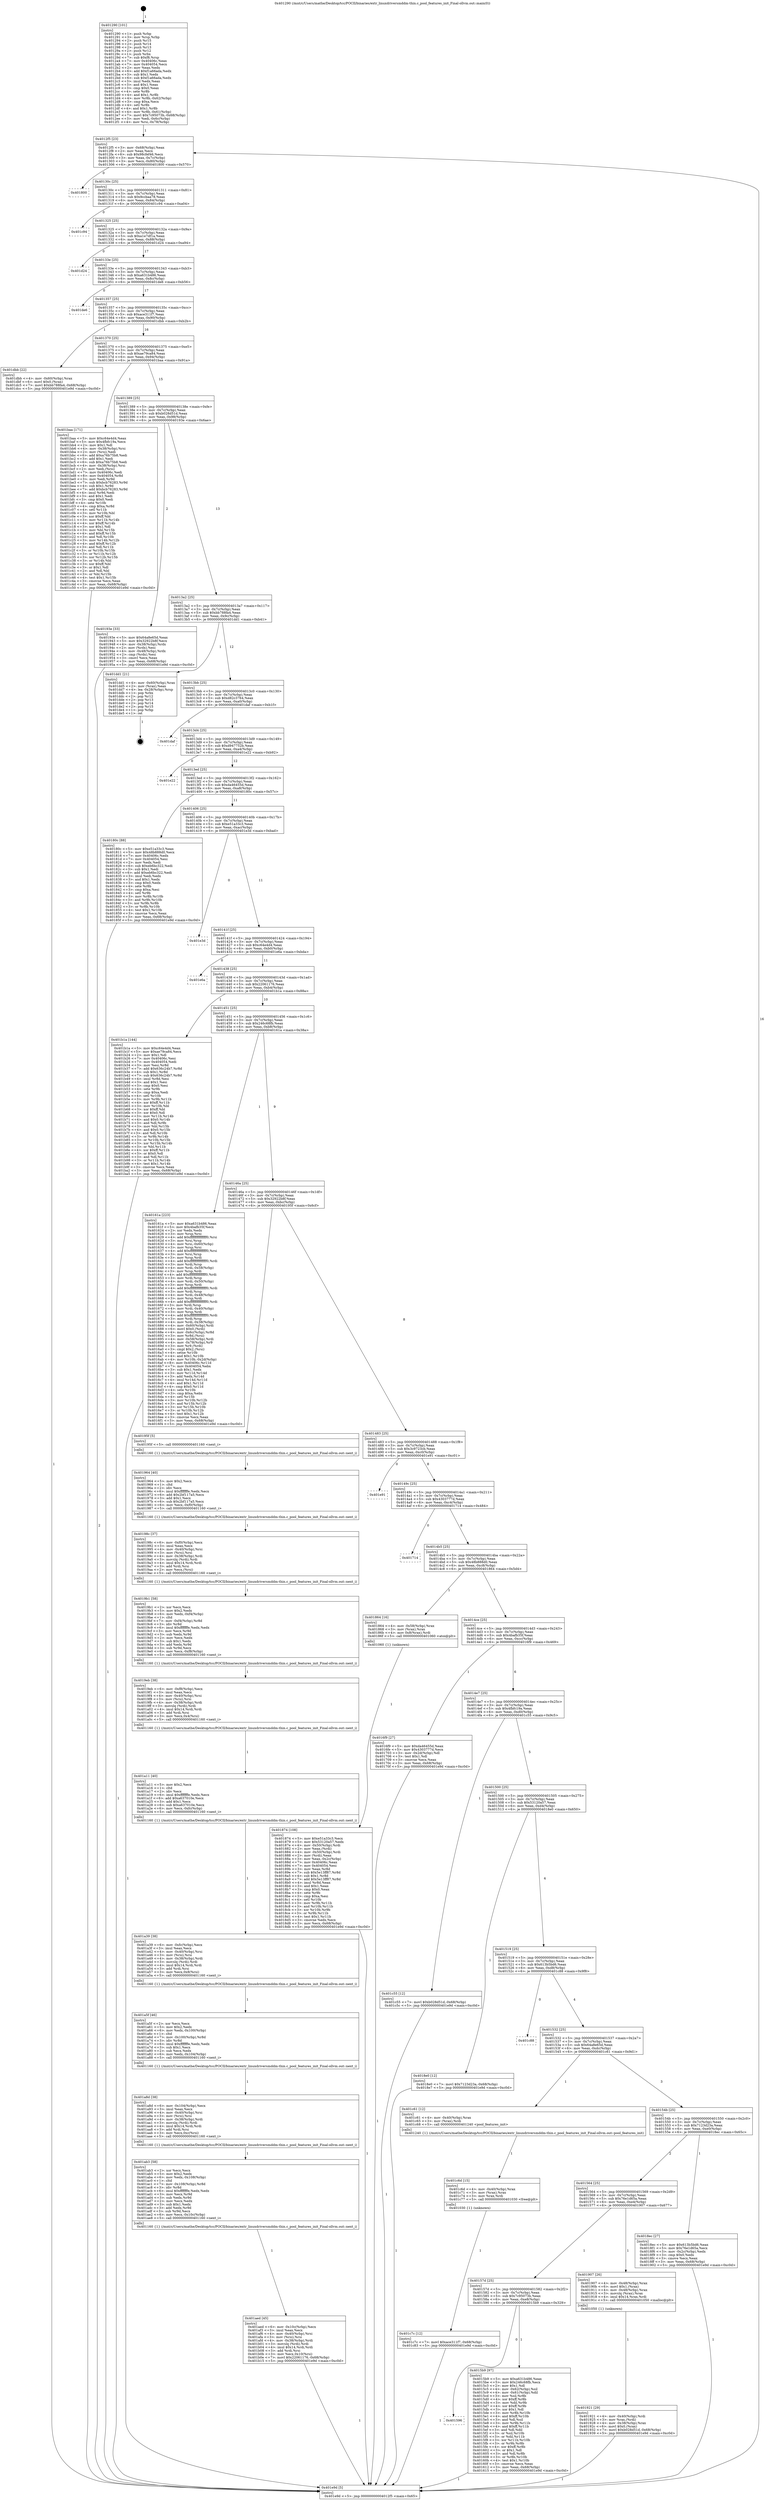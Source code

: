 digraph "0x401290" {
  label = "0x401290 (/mnt/c/Users/mathe/Desktop/tcc/POCII/binaries/extr_linuxdriversmddm-thin.c_pool_features_init_Final-ollvm.out::main(0))"
  labelloc = "t"
  node[shape=record]

  Entry [label="",width=0.3,height=0.3,shape=circle,fillcolor=black,style=filled]
  "0x4012f5" [label="{
     0x4012f5 [23]\l
     | [instrs]\l
     &nbsp;&nbsp;0x4012f5 \<+3\>: mov -0x68(%rbp),%eax\l
     &nbsp;&nbsp;0x4012f8 \<+2\>: mov %eax,%ecx\l
     &nbsp;&nbsp;0x4012fa \<+6\>: sub $0x98cfef46,%ecx\l
     &nbsp;&nbsp;0x401300 \<+3\>: mov %eax,-0x7c(%rbp)\l
     &nbsp;&nbsp;0x401303 \<+3\>: mov %ecx,-0x80(%rbp)\l
     &nbsp;&nbsp;0x401306 \<+6\>: je 0000000000401800 \<main+0x570\>\l
  }"]
  "0x401800" [label="{
     0x401800\l
  }", style=dashed]
  "0x40130c" [label="{
     0x40130c [25]\l
     | [instrs]\l
     &nbsp;&nbsp;0x40130c \<+5\>: jmp 0000000000401311 \<main+0x81\>\l
     &nbsp;&nbsp;0x401311 \<+3\>: mov -0x7c(%rbp),%eax\l
     &nbsp;&nbsp;0x401314 \<+5\>: sub $0x9ccbaa78,%eax\l
     &nbsp;&nbsp;0x401319 \<+6\>: mov %eax,-0x84(%rbp)\l
     &nbsp;&nbsp;0x40131f \<+6\>: je 0000000000401c94 \<main+0xa04\>\l
  }"]
  Exit [label="",width=0.3,height=0.3,shape=circle,fillcolor=black,style=filled,peripheries=2]
  "0x401c94" [label="{
     0x401c94\l
  }", style=dashed]
  "0x401325" [label="{
     0x401325 [25]\l
     | [instrs]\l
     &nbsp;&nbsp;0x401325 \<+5\>: jmp 000000000040132a \<main+0x9a\>\l
     &nbsp;&nbsp;0x40132a \<+3\>: mov -0x7c(%rbp),%eax\l
     &nbsp;&nbsp;0x40132d \<+5\>: sub $0xa1e7df1a,%eax\l
     &nbsp;&nbsp;0x401332 \<+6\>: mov %eax,-0x88(%rbp)\l
     &nbsp;&nbsp;0x401338 \<+6\>: je 0000000000401d24 \<main+0xa94\>\l
  }"]
  "0x401c7c" [label="{
     0x401c7c [12]\l
     | [instrs]\l
     &nbsp;&nbsp;0x401c7c \<+7\>: movl $0xace311f7,-0x68(%rbp)\l
     &nbsp;&nbsp;0x401c83 \<+5\>: jmp 0000000000401e9d \<main+0xc0d\>\l
  }"]
  "0x401d24" [label="{
     0x401d24\l
  }", style=dashed]
  "0x40133e" [label="{
     0x40133e [25]\l
     | [instrs]\l
     &nbsp;&nbsp;0x40133e \<+5\>: jmp 0000000000401343 \<main+0xb3\>\l
     &nbsp;&nbsp;0x401343 \<+3\>: mov -0x7c(%rbp),%eax\l
     &nbsp;&nbsp;0x401346 \<+5\>: sub $0xa631b486,%eax\l
     &nbsp;&nbsp;0x40134b \<+6\>: mov %eax,-0x8c(%rbp)\l
     &nbsp;&nbsp;0x401351 \<+6\>: je 0000000000401de6 \<main+0xb56\>\l
  }"]
  "0x401c6d" [label="{
     0x401c6d [15]\l
     | [instrs]\l
     &nbsp;&nbsp;0x401c6d \<+4\>: mov -0x40(%rbp),%rax\l
     &nbsp;&nbsp;0x401c71 \<+3\>: mov (%rax),%rax\l
     &nbsp;&nbsp;0x401c74 \<+3\>: mov %rax,%rdi\l
     &nbsp;&nbsp;0x401c77 \<+5\>: call 0000000000401030 \<free@plt\>\l
     | [calls]\l
     &nbsp;&nbsp;0x401030 \{1\} (unknown)\l
  }"]
  "0x401de6" [label="{
     0x401de6\l
  }", style=dashed]
  "0x401357" [label="{
     0x401357 [25]\l
     | [instrs]\l
     &nbsp;&nbsp;0x401357 \<+5\>: jmp 000000000040135c \<main+0xcc\>\l
     &nbsp;&nbsp;0x40135c \<+3\>: mov -0x7c(%rbp),%eax\l
     &nbsp;&nbsp;0x40135f \<+5\>: sub $0xace311f7,%eax\l
     &nbsp;&nbsp;0x401364 \<+6\>: mov %eax,-0x90(%rbp)\l
     &nbsp;&nbsp;0x40136a \<+6\>: je 0000000000401dbb \<main+0xb2b\>\l
  }"]
  "0x401aed" [label="{
     0x401aed [45]\l
     | [instrs]\l
     &nbsp;&nbsp;0x401aed \<+6\>: mov -0x10c(%rbp),%ecx\l
     &nbsp;&nbsp;0x401af3 \<+3\>: imul %eax,%ecx\l
     &nbsp;&nbsp;0x401af6 \<+4\>: mov -0x40(%rbp),%rsi\l
     &nbsp;&nbsp;0x401afa \<+3\>: mov (%rsi),%rsi\l
     &nbsp;&nbsp;0x401afd \<+4\>: mov -0x38(%rbp),%rdi\l
     &nbsp;&nbsp;0x401b01 \<+3\>: movslq (%rdi),%rdi\l
     &nbsp;&nbsp;0x401b04 \<+4\>: imul $0x14,%rdi,%rdi\l
     &nbsp;&nbsp;0x401b08 \<+3\>: add %rdi,%rsi\l
     &nbsp;&nbsp;0x401b0b \<+3\>: mov %ecx,0x10(%rsi)\l
     &nbsp;&nbsp;0x401b0e \<+7\>: movl $0x22061176,-0x68(%rbp)\l
     &nbsp;&nbsp;0x401b15 \<+5\>: jmp 0000000000401e9d \<main+0xc0d\>\l
  }"]
  "0x401dbb" [label="{
     0x401dbb [22]\l
     | [instrs]\l
     &nbsp;&nbsp;0x401dbb \<+4\>: mov -0x60(%rbp),%rax\l
     &nbsp;&nbsp;0x401dbf \<+6\>: movl $0x0,(%rax)\l
     &nbsp;&nbsp;0x401dc5 \<+7\>: movl $0xbb788fa4,-0x68(%rbp)\l
     &nbsp;&nbsp;0x401dcc \<+5\>: jmp 0000000000401e9d \<main+0xc0d\>\l
  }"]
  "0x401370" [label="{
     0x401370 [25]\l
     | [instrs]\l
     &nbsp;&nbsp;0x401370 \<+5\>: jmp 0000000000401375 \<main+0xe5\>\l
     &nbsp;&nbsp;0x401375 \<+3\>: mov -0x7c(%rbp),%eax\l
     &nbsp;&nbsp;0x401378 \<+5\>: sub $0xae79ca84,%eax\l
     &nbsp;&nbsp;0x40137d \<+6\>: mov %eax,-0x94(%rbp)\l
     &nbsp;&nbsp;0x401383 \<+6\>: je 0000000000401baa \<main+0x91a\>\l
  }"]
  "0x401ab3" [label="{
     0x401ab3 [58]\l
     | [instrs]\l
     &nbsp;&nbsp;0x401ab3 \<+2\>: xor %ecx,%ecx\l
     &nbsp;&nbsp;0x401ab5 \<+5\>: mov $0x2,%edx\l
     &nbsp;&nbsp;0x401aba \<+6\>: mov %edx,-0x108(%rbp)\l
     &nbsp;&nbsp;0x401ac0 \<+1\>: cltd\l
     &nbsp;&nbsp;0x401ac1 \<+7\>: mov -0x108(%rbp),%r8d\l
     &nbsp;&nbsp;0x401ac8 \<+3\>: idiv %r8d\l
     &nbsp;&nbsp;0x401acb \<+6\>: imul $0xfffffffe,%edx,%edx\l
     &nbsp;&nbsp;0x401ad1 \<+3\>: mov %ecx,%r9d\l
     &nbsp;&nbsp;0x401ad4 \<+3\>: sub %edx,%r9d\l
     &nbsp;&nbsp;0x401ad7 \<+2\>: mov %ecx,%edx\l
     &nbsp;&nbsp;0x401ad9 \<+3\>: sub $0x1,%edx\l
     &nbsp;&nbsp;0x401adc \<+3\>: add %edx,%r9d\l
     &nbsp;&nbsp;0x401adf \<+3\>: sub %r9d,%ecx\l
     &nbsp;&nbsp;0x401ae2 \<+6\>: mov %ecx,-0x10c(%rbp)\l
     &nbsp;&nbsp;0x401ae8 \<+5\>: call 0000000000401160 \<next_i\>\l
     | [calls]\l
     &nbsp;&nbsp;0x401160 \{1\} (/mnt/c/Users/mathe/Desktop/tcc/POCII/binaries/extr_linuxdriversmddm-thin.c_pool_features_init_Final-ollvm.out::next_i)\l
  }"]
  "0x401baa" [label="{
     0x401baa [171]\l
     | [instrs]\l
     &nbsp;&nbsp;0x401baa \<+5\>: mov $0xc64e4d4,%eax\l
     &nbsp;&nbsp;0x401baf \<+5\>: mov $0x4fbfc19a,%ecx\l
     &nbsp;&nbsp;0x401bb4 \<+2\>: mov $0x1,%dl\l
     &nbsp;&nbsp;0x401bb6 \<+4\>: mov -0x38(%rbp),%rsi\l
     &nbsp;&nbsp;0x401bba \<+2\>: mov (%rsi),%edi\l
     &nbsp;&nbsp;0x401bbc \<+6\>: add $0xa76b75b8,%edi\l
     &nbsp;&nbsp;0x401bc2 \<+3\>: add $0x1,%edi\l
     &nbsp;&nbsp;0x401bc5 \<+6\>: sub $0xa76b75b8,%edi\l
     &nbsp;&nbsp;0x401bcb \<+4\>: mov -0x38(%rbp),%rsi\l
     &nbsp;&nbsp;0x401bcf \<+2\>: mov %edi,(%rsi)\l
     &nbsp;&nbsp;0x401bd1 \<+7\>: mov 0x40406c,%edi\l
     &nbsp;&nbsp;0x401bd8 \<+8\>: mov 0x404054,%r8d\l
     &nbsp;&nbsp;0x401be0 \<+3\>: mov %edi,%r9d\l
     &nbsp;&nbsp;0x401be3 \<+7\>: sub $0xbcb76283,%r9d\l
     &nbsp;&nbsp;0x401bea \<+4\>: sub $0x1,%r9d\l
     &nbsp;&nbsp;0x401bee \<+7\>: add $0xbcb76283,%r9d\l
     &nbsp;&nbsp;0x401bf5 \<+4\>: imul %r9d,%edi\l
     &nbsp;&nbsp;0x401bf9 \<+3\>: and $0x1,%edi\l
     &nbsp;&nbsp;0x401bfc \<+3\>: cmp $0x0,%edi\l
     &nbsp;&nbsp;0x401bff \<+4\>: sete %r10b\l
     &nbsp;&nbsp;0x401c03 \<+4\>: cmp $0xa,%r8d\l
     &nbsp;&nbsp;0x401c07 \<+4\>: setl %r11b\l
     &nbsp;&nbsp;0x401c0b \<+3\>: mov %r10b,%bl\l
     &nbsp;&nbsp;0x401c0e \<+3\>: xor $0xff,%bl\l
     &nbsp;&nbsp;0x401c11 \<+3\>: mov %r11b,%r14b\l
     &nbsp;&nbsp;0x401c14 \<+4\>: xor $0xff,%r14b\l
     &nbsp;&nbsp;0x401c18 \<+3\>: xor $0x1,%dl\l
     &nbsp;&nbsp;0x401c1b \<+3\>: mov %bl,%r15b\l
     &nbsp;&nbsp;0x401c1e \<+4\>: and $0xff,%r15b\l
     &nbsp;&nbsp;0x401c22 \<+3\>: and %dl,%r10b\l
     &nbsp;&nbsp;0x401c25 \<+3\>: mov %r14b,%r12b\l
     &nbsp;&nbsp;0x401c28 \<+4\>: and $0xff,%r12b\l
     &nbsp;&nbsp;0x401c2c \<+3\>: and %dl,%r11b\l
     &nbsp;&nbsp;0x401c2f \<+3\>: or %r10b,%r15b\l
     &nbsp;&nbsp;0x401c32 \<+3\>: or %r11b,%r12b\l
     &nbsp;&nbsp;0x401c35 \<+3\>: xor %r12b,%r15b\l
     &nbsp;&nbsp;0x401c38 \<+3\>: or %r14b,%bl\l
     &nbsp;&nbsp;0x401c3b \<+3\>: xor $0xff,%bl\l
     &nbsp;&nbsp;0x401c3e \<+3\>: or $0x1,%dl\l
     &nbsp;&nbsp;0x401c41 \<+2\>: and %dl,%bl\l
     &nbsp;&nbsp;0x401c43 \<+3\>: or %bl,%r15b\l
     &nbsp;&nbsp;0x401c46 \<+4\>: test $0x1,%r15b\l
     &nbsp;&nbsp;0x401c4a \<+3\>: cmovne %ecx,%eax\l
     &nbsp;&nbsp;0x401c4d \<+3\>: mov %eax,-0x68(%rbp)\l
     &nbsp;&nbsp;0x401c50 \<+5\>: jmp 0000000000401e9d \<main+0xc0d\>\l
  }"]
  "0x401389" [label="{
     0x401389 [25]\l
     | [instrs]\l
     &nbsp;&nbsp;0x401389 \<+5\>: jmp 000000000040138e \<main+0xfe\>\l
     &nbsp;&nbsp;0x40138e \<+3\>: mov -0x7c(%rbp),%eax\l
     &nbsp;&nbsp;0x401391 \<+5\>: sub $0xb028d51d,%eax\l
     &nbsp;&nbsp;0x401396 \<+6\>: mov %eax,-0x98(%rbp)\l
     &nbsp;&nbsp;0x40139c \<+6\>: je 000000000040193e \<main+0x6ae\>\l
  }"]
  "0x401a8d" [label="{
     0x401a8d [38]\l
     | [instrs]\l
     &nbsp;&nbsp;0x401a8d \<+6\>: mov -0x104(%rbp),%ecx\l
     &nbsp;&nbsp;0x401a93 \<+3\>: imul %eax,%ecx\l
     &nbsp;&nbsp;0x401a96 \<+4\>: mov -0x40(%rbp),%rsi\l
     &nbsp;&nbsp;0x401a9a \<+3\>: mov (%rsi),%rsi\l
     &nbsp;&nbsp;0x401a9d \<+4\>: mov -0x38(%rbp),%rdi\l
     &nbsp;&nbsp;0x401aa1 \<+3\>: movslq (%rdi),%rdi\l
     &nbsp;&nbsp;0x401aa4 \<+4\>: imul $0x14,%rdi,%rdi\l
     &nbsp;&nbsp;0x401aa8 \<+3\>: add %rdi,%rsi\l
     &nbsp;&nbsp;0x401aab \<+3\>: mov %ecx,0xc(%rsi)\l
     &nbsp;&nbsp;0x401aae \<+5\>: call 0000000000401160 \<next_i\>\l
     | [calls]\l
     &nbsp;&nbsp;0x401160 \{1\} (/mnt/c/Users/mathe/Desktop/tcc/POCII/binaries/extr_linuxdriversmddm-thin.c_pool_features_init_Final-ollvm.out::next_i)\l
  }"]
  "0x40193e" [label="{
     0x40193e [33]\l
     | [instrs]\l
     &nbsp;&nbsp;0x40193e \<+5\>: mov $0x64a8e65d,%eax\l
     &nbsp;&nbsp;0x401943 \<+5\>: mov $0x32922b8f,%ecx\l
     &nbsp;&nbsp;0x401948 \<+4\>: mov -0x38(%rbp),%rdx\l
     &nbsp;&nbsp;0x40194c \<+2\>: mov (%rdx),%esi\l
     &nbsp;&nbsp;0x40194e \<+4\>: mov -0x48(%rbp),%rdx\l
     &nbsp;&nbsp;0x401952 \<+2\>: cmp (%rdx),%esi\l
     &nbsp;&nbsp;0x401954 \<+3\>: cmovl %ecx,%eax\l
     &nbsp;&nbsp;0x401957 \<+3\>: mov %eax,-0x68(%rbp)\l
     &nbsp;&nbsp;0x40195a \<+5\>: jmp 0000000000401e9d \<main+0xc0d\>\l
  }"]
  "0x4013a2" [label="{
     0x4013a2 [25]\l
     | [instrs]\l
     &nbsp;&nbsp;0x4013a2 \<+5\>: jmp 00000000004013a7 \<main+0x117\>\l
     &nbsp;&nbsp;0x4013a7 \<+3\>: mov -0x7c(%rbp),%eax\l
     &nbsp;&nbsp;0x4013aa \<+5\>: sub $0xbb788fa4,%eax\l
     &nbsp;&nbsp;0x4013af \<+6\>: mov %eax,-0x9c(%rbp)\l
     &nbsp;&nbsp;0x4013b5 \<+6\>: je 0000000000401dd1 \<main+0xb41\>\l
  }"]
  "0x401a5f" [label="{
     0x401a5f [46]\l
     | [instrs]\l
     &nbsp;&nbsp;0x401a5f \<+2\>: xor %ecx,%ecx\l
     &nbsp;&nbsp;0x401a61 \<+5\>: mov $0x2,%edx\l
     &nbsp;&nbsp;0x401a66 \<+6\>: mov %edx,-0x100(%rbp)\l
     &nbsp;&nbsp;0x401a6c \<+1\>: cltd\l
     &nbsp;&nbsp;0x401a6d \<+7\>: mov -0x100(%rbp),%r8d\l
     &nbsp;&nbsp;0x401a74 \<+3\>: idiv %r8d\l
     &nbsp;&nbsp;0x401a77 \<+6\>: imul $0xfffffffe,%edx,%edx\l
     &nbsp;&nbsp;0x401a7d \<+3\>: sub $0x1,%ecx\l
     &nbsp;&nbsp;0x401a80 \<+2\>: sub %ecx,%edx\l
     &nbsp;&nbsp;0x401a82 \<+6\>: mov %edx,-0x104(%rbp)\l
     &nbsp;&nbsp;0x401a88 \<+5\>: call 0000000000401160 \<next_i\>\l
     | [calls]\l
     &nbsp;&nbsp;0x401160 \{1\} (/mnt/c/Users/mathe/Desktop/tcc/POCII/binaries/extr_linuxdriversmddm-thin.c_pool_features_init_Final-ollvm.out::next_i)\l
  }"]
  "0x401dd1" [label="{
     0x401dd1 [21]\l
     | [instrs]\l
     &nbsp;&nbsp;0x401dd1 \<+4\>: mov -0x60(%rbp),%rax\l
     &nbsp;&nbsp;0x401dd5 \<+2\>: mov (%rax),%eax\l
     &nbsp;&nbsp;0x401dd7 \<+4\>: lea -0x28(%rbp),%rsp\l
     &nbsp;&nbsp;0x401ddb \<+1\>: pop %rbx\l
     &nbsp;&nbsp;0x401ddc \<+2\>: pop %r12\l
     &nbsp;&nbsp;0x401dde \<+2\>: pop %r13\l
     &nbsp;&nbsp;0x401de0 \<+2\>: pop %r14\l
     &nbsp;&nbsp;0x401de2 \<+2\>: pop %r15\l
     &nbsp;&nbsp;0x401de4 \<+1\>: pop %rbp\l
     &nbsp;&nbsp;0x401de5 \<+1\>: ret\l
  }"]
  "0x4013bb" [label="{
     0x4013bb [25]\l
     | [instrs]\l
     &nbsp;&nbsp;0x4013bb \<+5\>: jmp 00000000004013c0 \<main+0x130\>\l
     &nbsp;&nbsp;0x4013c0 \<+3\>: mov -0x7c(%rbp),%eax\l
     &nbsp;&nbsp;0x4013c3 \<+5\>: sub $0xd82c3764,%eax\l
     &nbsp;&nbsp;0x4013c8 \<+6\>: mov %eax,-0xa0(%rbp)\l
     &nbsp;&nbsp;0x4013ce \<+6\>: je 0000000000401daf \<main+0xb1f\>\l
  }"]
  "0x401a39" [label="{
     0x401a39 [38]\l
     | [instrs]\l
     &nbsp;&nbsp;0x401a39 \<+6\>: mov -0xfc(%rbp),%ecx\l
     &nbsp;&nbsp;0x401a3f \<+3\>: imul %eax,%ecx\l
     &nbsp;&nbsp;0x401a42 \<+4\>: mov -0x40(%rbp),%rsi\l
     &nbsp;&nbsp;0x401a46 \<+3\>: mov (%rsi),%rsi\l
     &nbsp;&nbsp;0x401a49 \<+4\>: mov -0x38(%rbp),%rdi\l
     &nbsp;&nbsp;0x401a4d \<+3\>: movslq (%rdi),%rdi\l
     &nbsp;&nbsp;0x401a50 \<+4\>: imul $0x14,%rdi,%rdi\l
     &nbsp;&nbsp;0x401a54 \<+3\>: add %rdi,%rsi\l
     &nbsp;&nbsp;0x401a57 \<+3\>: mov %ecx,0x8(%rsi)\l
     &nbsp;&nbsp;0x401a5a \<+5\>: call 0000000000401160 \<next_i\>\l
     | [calls]\l
     &nbsp;&nbsp;0x401160 \{1\} (/mnt/c/Users/mathe/Desktop/tcc/POCII/binaries/extr_linuxdriversmddm-thin.c_pool_features_init_Final-ollvm.out::next_i)\l
  }"]
  "0x401daf" [label="{
     0x401daf\l
  }", style=dashed]
  "0x4013d4" [label="{
     0x4013d4 [25]\l
     | [instrs]\l
     &nbsp;&nbsp;0x4013d4 \<+5\>: jmp 00000000004013d9 \<main+0x149\>\l
     &nbsp;&nbsp;0x4013d9 \<+3\>: mov -0x7c(%rbp),%eax\l
     &nbsp;&nbsp;0x4013dc \<+5\>: sub $0xd947752b,%eax\l
     &nbsp;&nbsp;0x4013e1 \<+6\>: mov %eax,-0xa4(%rbp)\l
     &nbsp;&nbsp;0x4013e7 \<+6\>: je 0000000000401e22 \<main+0xb92\>\l
  }"]
  "0x401a11" [label="{
     0x401a11 [40]\l
     | [instrs]\l
     &nbsp;&nbsp;0x401a11 \<+5\>: mov $0x2,%ecx\l
     &nbsp;&nbsp;0x401a16 \<+1\>: cltd\l
     &nbsp;&nbsp;0x401a17 \<+2\>: idiv %ecx\l
     &nbsp;&nbsp;0x401a19 \<+6\>: imul $0xfffffffe,%edx,%ecx\l
     &nbsp;&nbsp;0x401a1f \<+6\>: add $0xa637010e,%ecx\l
     &nbsp;&nbsp;0x401a25 \<+3\>: add $0x1,%ecx\l
     &nbsp;&nbsp;0x401a28 \<+6\>: sub $0xa637010e,%ecx\l
     &nbsp;&nbsp;0x401a2e \<+6\>: mov %ecx,-0xfc(%rbp)\l
     &nbsp;&nbsp;0x401a34 \<+5\>: call 0000000000401160 \<next_i\>\l
     | [calls]\l
     &nbsp;&nbsp;0x401160 \{1\} (/mnt/c/Users/mathe/Desktop/tcc/POCII/binaries/extr_linuxdriversmddm-thin.c_pool_features_init_Final-ollvm.out::next_i)\l
  }"]
  "0x401e22" [label="{
     0x401e22\l
  }", style=dashed]
  "0x4013ed" [label="{
     0x4013ed [25]\l
     | [instrs]\l
     &nbsp;&nbsp;0x4013ed \<+5\>: jmp 00000000004013f2 \<main+0x162\>\l
     &nbsp;&nbsp;0x4013f2 \<+3\>: mov -0x7c(%rbp),%eax\l
     &nbsp;&nbsp;0x4013f5 \<+5\>: sub $0xda46455d,%eax\l
     &nbsp;&nbsp;0x4013fa \<+6\>: mov %eax,-0xa8(%rbp)\l
     &nbsp;&nbsp;0x401400 \<+6\>: je 000000000040180c \<main+0x57c\>\l
  }"]
  "0x4019eb" [label="{
     0x4019eb [38]\l
     | [instrs]\l
     &nbsp;&nbsp;0x4019eb \<+6\>: mov -0xf8(%rbp),%ecx\l
     &nbsp;&nbsp;0x4019f1 \<+3\>: imul %eax,%ecx\l
     &nbsp;&nbsp;0x4019f4 \<+4\>: mov -0x40(%rbp),%rsi\l
     &nbsp;&nbsp;0x4019f8 \<+3\>: mov (%rsi),%rsi\l
     &nbsp;&nbsp;0x4019fb \<+4\>: mov -0x38(%rbp),%rdi\l
     &nbsp;&nbsp;0x4019ff \<+3\>: movslq (%rdi),%rdi\l
     &nbsp;&nbsp;0x401a02 \<+4\>: imul $0x14,%rdi,%rdi\l
     &nbsp;&nbsp;0x401a06 \<+3\>: add %rdi,%rsi\l
     &nbsp;&nbsp;0x401a09 \<+3\>: mov %ecx,0x4(%rsi)\l
     &nbsp;&nbsp;0x401a0c \<+5\>: call 0000000000401160 \<next_i\>\l
     | [calls]\l
     &nbsp;&nbsp;0x401160 \{1\} (/mnt/c/Users/mathe/Desktop/tcc/POCII/binaries/extr_linuxdriversmddm-thin.c_pool_features_init_Final-ollvm.out::next_i)\l
  }"]
  "0x40180c" [label="{
     0x40180c [88]\l
     | [instrs]\l
     &nbsp;&nbsp;0x40180c \<+5\>: mov $0xe51a33c3,%eax\l
     &nbsp;&nbsp;0x401811 \<+5\>: mov $0x48b888d0,%ecx\l
     &nbsp;&nbsp;0x401816 \<+7\>: mov 0x40406c,%edx\l
     &nbsp;&nbsp;0x40181d \<+7\>: mov 0x404054,%esi\l
     &nbsp;&nbsp;0x401824 \<+2\>: mov %edx,%edi\l
     &nbsp;&nbsp;0x401826 \<+6\>: sub $0xeb6bc322,%edi\l
     &nbsp;&nbsp;0x40182c \<+3\>: sub $0x1,%edi\l
     &nbsp;&nbsp;0x40182f \<+6\>: add $0xeb6bc322,%edi\l
     &nbsp;&nbsp;0x401835 \<+3\>: imul %edi,%edx\l
     &nbsp;&nbsp;0x401838 \<+3\>: and $0x1,%edx\l
     &nbsp;&nbsp;0x40183b \<+3\>: cmp $0x0,%edx\l
     &nbsp;&nbsp;0x40183e \<+4\>: sete %r8b\l
     &nbsp;&nbsp;0x401842 \<+3\>: cmp $0xa,%esi\l
     &nbsp;&nbsp;0x401845 \<+4\>: setl %r9b\l
     &nbsp;&nbsp;0x401849 \<+3\>: mov %r8b,%r10b\l
     &nbsp;&nbsp;0x40184c \<+3\>: and %r9b,%r10b\l
     &nbsp;&nbsp;0x40184f \<+3\>: xor %r9b,%r8b\l
     &nbsp;&nbsp;0x401852 \<+3\>: or %r8b,%r10b\l
     &nbsp;&nbsp;0x401855 \<+4\>: test $0x1,%r10b\l
     &nbsp;&nbsp;0x401859 \<+3\>: cmovne %ecx,%eax\l
     &nbsp;&nbsp;0x40185c \<+3\>: mov %eax,-0x68(%rbp)\l
     &nbsp;&nbsp;0x40185f \<+5\>: jmp 0000000000401e9d \<main+0xc0d\>\l
  }"]
  "0x401406" [label="{
     0x401406 [25]\l
     | [instrs]\l
     &nbsp;&nbsp;0x401406 \<+5\>: jmp 000000000040140b \<main+0x17b\>\l
     &nbsp;&nbsp;0x40140b \<+3\>: mov -0x7c(%rbp),%eax\l
     &nbsp;&nbsp;0x40140e \<+5\>: sub $0xe51a33c3,%eax\l
     &nbsp;&nbsp;0x401413 \<+6\>: mov %eax,-0xac(%rbp)\l
     &nbsp;&nbsp;0x401419 \<+6\>: je 0000000000401e3d \<main+0xbad\>\l
  }"]
  "0x4019b1" [label="{
     0x4019b1 [58]\l
     | [instrs]\l
     &nbsp;&nbsp;0x4019b1 \<+2\>: xor %ecx,%ecx\l
     &nbsp;&nbsp;0x4019b3 \<+5\>: mov $0x2,%edx\l
     &nbsp;&nbsp;0x4019b8 \<+6\>: mov %edx,-0xf4(%rbp)\l
     &nbsp;&nbsp;0x4019be \<+1\>: cltd\l
     &nbsp;&nbsp;0x4019bf \<+7\>: mov -0xf4(%rbp),%r8d\l
     &nbsp;&nbsp;0x4019c6 \<+3\>: idiv %r8d\l
     &nbsp;&nbsp;0x4019c9 \<+6\>: imul $0xfffffffe,%edx,%edx\l
     &nbsp;&nbsp;0x4019cf \<+3\>: mov %ecx,%r9d\l
     &nbsp;&nbsp;0x4019d2 \<+3\>: sub %edx,%r9d\l
     &nbsp;&nbsp;0x4019d5 \<+2\>: mov %ecx,%edx\l
     &nbsp;&nbsp;0x4019d7 \<+3\>: sub $0x1,%edx\l
     &nbsp;&nbsp;0x4019da \<+3\>: add %edx,%r9d\l
     &nbsp;&nbsp;0x4019dd \<+3\>: sub %r9d,%ecx\l
     &nbsp;&nbsp;0x4019e0 \<+6\>: mov %ecx,-0xf8(%rbp)\l
     &nbsp;&nbsp;0x4019e6 \<+5\>: call 0000000000401160 \<next_i\>\l
     | [calls]\l
     &nbsp;&nbsp;0x401160 \{1\} (/mnt/c/Users/mathe/Desktop/tcc/POCII/binaries/extr_linuxdriversmddm-thin.c_pool_features_init_Final-ollvm.out::next_i)\l
  }"]
  "0x401e3d" [label="{
     0x401e3d\l
  }", style=dashed]
  "0x40141f" [label="{
     0x40141f [25]\l
     | [instrs]\l
     &nbsp;&nbsp;0x40141f \<+5\>: jmp 0000000000401424 \<main+0x194\>\l
     &nbsp;&nbsp;0x401424 \<+3\>: mov -0x7c(%rbp),%eax\l
     &nbsp;&nbsp;0x401427 \<+5\>: sub $0xc64e4d4,%eax\l
     &nbsp;&nbsp;0x40142c \<+6\>: mov %eax,-0xb0(%rbp)\l
     &nbsp;&nbsp;0x401432 \<+6\>: je 0000000000401e6a \<main+0xbda\>\l
  }"]
  "0x40198c" [label="{
     0x40198c [37]\l
     | [instrs]\l
     &nbsp;&nbsp;0x40198c \<+6\>: mov -0xf0(%rbp),%ecx\l
     &nbsp;&nbsp;0x401992 \<+3\>: imul %eax,%ecx\l
     &nbsp;&nbsp;0x401995 \<+4\>: mov -0x40(%rbp),%rsi\l
     &nbsp;&nbsp;0x401999 \<+3\>: mov (%rsi),%rsi\l
     &nbsp;&nbsp;0x40199c \<+4\>: mov -0x38(%rbp),%rdi\l
     &nbsp;&nbsp;0x4019a0 \<+3\>: movslq (%rdi),%rdi\l
     &nbsp;&nbsp;0x4019a3 \<+4\>: imul $0x14,%rdi,%rdi\l
     &nbsp;&nbsp;0x4019a7 \<+3\>: add %rdi,%rsi\l
     &nbsp;&nbsp;0x4019aa \<+2\>: mov %ecx,(%rsi)\l
     &nbsp;&nbsp;0x4019ac \<+5\>: call 0000000000401160 \<next_i\>\l
     | [calls]\l
     &nbsp;&nbsp;0x401160 \{1\} (/mnt/c/Users/mathe/Desktop/tcc/POCII/binaries/extr_linuxdriversmddm-thin.c_pool_features_init_Final-ollvm.out::next_i)\l
  }"]
  "0x401e6a" [label="{
     0x401e6a\l
  }", style=dashed]
  "0x401438" [label="{
     0x401438 [25]\l
     | [instrs]\l
     &nbsp;&nbsp;0x401438 \<+5\>: jmp 000000000040143d \<main+0x1ad\>\l
     &nbsp;&nbsp;0x40143d \<+3\>: mov -0x7c(%rbp),%eax\l
     &nbsp;&nbsp;0x401440 \<+5\>: sub $0x22061176,%eax\l
     &nbsp;&nbsp;0x401445 \<+6\>: mov %eax,-0xb4(%rbp)\l
     &nbsp;&nbsp;0x40144b \<+6\>: je 0000000000401b1a \<main+0x88a\>\l
  }"]
  "0x401964" [label="{
     0x401964 [40]\l
     | [instrs]\l
     &nbsp;&nbsp;0x401964 \<+5\>: mov $0x2,%ecx\l
     &nbsp;&nbsp;0x401969 \<+1\>: cltd\l
     &nbsp;&nbsp;0x40196a \<+2\>: idiv %ecx\l
     &nbsp;&nbsp;0x40196c \<+6\>: imul $0xfffffffe,%edx,%ecx\l
     &nbsp;&nbsp;0x401972 \<+6\>: add $0x2bf117a5,%ecx\l
     &nbsp;&nbsp;0x401978 \<+3\>: add $0x1,%ecx\l
     &nbsp;&nbsp;0x40197b \<+6\>: sub $0x2bf117a5,%ecx\l
     &nbsp;&nbsp;0x401981 \<+6\>: mov %ecx,-0xf0(%rbp)\l
     &nbsp;&nbsp;0x401987 \<+5\>: call 0000000000401160 \<next_i\>\l
     | [calls]\l
     &nbsp;&nbsp;0x401160 \{1\} (/mnt/c/Users/mathe/Desktop/tcc/POCII/binaries/extr_linuxdriversmddm-thin.c_pool_features_init_Final-ollvm.out::next_i)\l
  }"]
  "0x401b1a" [label="{
     0x401b1a [144]\l
     | [instrs]\l
     &nbsp;&nbsp;0x401b1a \<+5\>: mov $0xc64e4d4,%eax\l
     &nbsp;&nbsp;0x401b1f \<+5\>: mov $0xae79ca84,%ecx\l
     &nbsp;&nbsp;0x401b24 \<+2\>: mov $0x1,%dl\l
     &nbsp;&nbsp;0x401b26 \<+7\>: mov 0x40406c,%esi\l
     &nbsp;&nbsp;0x401b2d \<+7\>: mov 0x404054,%edi\l
     &nbsp;&nbsp;0x401b34 \<+3\>: mov %esi,%r8d\l
     &nbsp;&nbsp;0x401b37 \<+7\>: add $0x636c24b7,%r8d\l
     &nbsp;&nbsp;0x401b3e \<+4\>: sub $0x1,%r8d\l
     &nbsp;&nbsp;0x401b42 \<+7\>: sub $0x636c24b7,%r8d\l
     &nbsp;&nbsp;0x401b49 \<+4\>: imul %r8d,%esi\l
     &nbsp;&nbsp;0x401b4d \<+3\>: and $0x1,%esi\l
     &nbsp;&nbsp;0x401b50 \<+3\>: cmp $0x0,%esi\l
     &nbsp;&nbsp;0x401b53 \<+4\>: sete %r9b\l
     &nbsp;&nbsp;0x401b57 \<+3\>: cmp $0xa,%edi\l
     &nbsp;&nbsp;0x401b5a \<+4\>: setl %r10b\l
     &nbsp;&nbsp;0x401b5e \<+3\>: mov %r9b,%r11b\l
     &nbsp;&nbsp;0x401b61 \<+4\>: xor $0xff,%r11b\l
     &nbsp;&nbsp;0x401b65 \<+3\>: mov %r10b,%bl\l
     &nbsp;&nbsp;0x401b68 \<+3\>: xor $0xff,%bl\l
     &nbsp;&nbsp;0x401b6b \<+3\>: xor $0x0,%dl\l
     &nbsp;&nbsp;0x401b6e \<+3\>: mov %r11b,%r14b\l
     &nbsp;&nbsp;0x401b71 \<+4\>: and $0x0,%r14b\l
     &nbsp;&nbsp;0x401b75 \<+3\>: and %dl,%r9b\l
     &nbsp;&nbsp;0x401b78 \<+3\>: mov %bl,%r15b\l
     &nbsp;&nbsp;0x401b7b \<+4\>: and $0x0,%r15b\l
     &nbsp;&nbsp;0x401b7f \<+3\>: and %dl,%r10b\l
     &nbsp;&nbsp;0x401b82 \<+3\>: or %r9b,%r14b\l
     &nbsp;&nbsp;0x401b85 \<+3\>: or %r10b,%r15b\l
     &nbsp;&nbsp;0x401b88 \<+3\>: xor %r15b,%r14b\l
     &nbsp;&nbsp;0x401b8b \<+3\>: or %bl,%r11b\l
     &nbsp;&nbsp;0x401b8e \<+4\>: xor $0xff,%r11b\l
     &nbsp;&nbsp;0x401b92 \<+3\>: or $0x0,%dl\l
     &nbsp;&nbsp;0x401b95 \<+3\>: and %dl,%r11b\l
     &nbsp;&nbsp;0x401b98 \<+3\>: or %r11b,%r14b\l
     &nbsp;&nbsp;0x401b9b \<+4\>: test $0x1,%r14b\l
     &nbsp;&nbsp;0x401b9f \<+3\>: cmovne %ecx,%eax\l
     &nbsp;&nbsp;0x401ba2 \<+3\>: mov %eax,-0x68(%rbp)\l
     &nbsp;&nbsp;0x401ba5 \<+5\>: jmp 0000000000401e9d \<main+0xc0d\>\l
  }"]
  "0x401451" [label="{
     0x401451 [25]\l
     | [instrs]\l
     &nbsp;&nbsp;0x401451 \<+5\>: jmp 0000000000401456 \<main+0x1c6\>\l
     &nbsp;&nbsp;0x401456 \<+3\>: mov -0x7c(%rbp),%eax\l
     &nbsp;&nbsp;0x401459 \<+5\>: sub $0x246c68fb,%eax\l
     &nbsp;&nbsp;0x40145e \<+6\>: mov %eax,-0xb8(%rbp)\l
     &nbsp;&nbsp;0x401464 \<+6\>: je 000000000040161a \<main+0x38a\>\l
  }"]
  "0x401921" [label="{
     0x401921 [29]\l
     | [instrs]\l
     &nbsp;&nbsp;0x401921 \<+4\>: mov -0x40(%rbp),%rdi\l
     &nbsp;&nbsp;0x401925 \<+3\>: mov %rax,(%rdi)\l
     &nbsp;&nbsp;0x401928 \<+4\>: mov -0x38(%rbp),%rax\l
     &nbsp;&nbsp;0x40192c \<+6\>: movl $0x0,(%rax)\l
     &nbsp;&nbsp;0x401932 \<+7\>: movl $0xb028d51d,-0x68(%rbp)\l
     &nbsp;&nbsp;0x401939 \<+5\>: jmp 0000000000401e9d \<main+0xc0d\>\l
  }"]
  "0x40161a" [label="{
     0x40161a [223]\l
     | [instrs]\l
     &nbsp;&nbsp;0x40161a \<+5\>: mov $0xa631b486,%eax\l
     &nbsp;&nbsp;0x40161f \<+5\>: mov $0x4bafb35f,%ecx\l
     &nbsp;&nbsp;0x401624 \<+2\>: xor %edx,%edx\l
     &nbsp;&nbsp;0x401626 \<+3\>: mov %rsp,%rsi\l
     &nbsp;&nbsp;0x401629 \<+4\>: add $0xfffffffffffffff0,%rsi\l
     &nbsp;&nbsp;0x40162d \<+3\>: mov %rsi,%rsp\l
     &nbsp;&nbsp;0x401630 \<+4\>: mov %rsi,-0x60(%rbp)\l
     &nbsp;&nbsp;0x401634 \<+3\>: mov %rsp,%rsi\l
     &nbsp;&nbsp;0x401637 \<+4\>: add $0xfffffffffffffff0,%rsi\l
     &nbsp;&nbsp;0x40163b \<+3\>: mov %rsi,%rsp\l
     &nbsp;&nbsp;0x40163e \<+3\>: mov %rsp,%rdi\l
     &nbsp;&nbsp;0x401641 \<+4\>: add $0xfffffffffffffff0,%rdi\l
     &nbsp;&nbsp;0x401645 \<+3\>: mov %rdi,%rsp\l
     &nbsp;&nbsp;0x401648 \<+4\>: mov %rdi,-0x58(%rbp)\l
     &nbsp;&nbsp;0x40164c \<+3\>: mov %rsp,%rdi\l
     &nbsp;&nbsp;0x40164f \<+4\>: add $0xfffffffffffffff0,%rdi\l
     &nbsp;&nbsp;0x401653 \<+3\>: mov %rdi,%rsp\l
     &nbsp;&nbsp;0x401656 \<+4\>: mov %rdi,-0x50(%rbp)\l
     &nbsp;&nbsp;0x40165a \<+3\>: mov %rsp,%rdi\l
     &nbsp;&nbsp;0x40165d \<+4\>: add $0xfffffffffffffff0,%rdi\l
     &nbsp;&nbsp;0x401661 \<+3\>: mov %rdi,%rsp\l
     &nbsp;&nbsp;0x401664 \<+4\>: mov %rdi,-0x48(%rbp)\l
     &nbsp;&nbsp;0x401668 \<+3\>: mov %rsp,%rdi\l
     &nbsp;&nbsp;0x40166b \<+4\>: add $0xfffffffffffffff0,%rdi\l
     &nbsp;&nbsp;0x40166f \<+3\>: mov %rdi,%rsp\l
     &nbsp;&nbsp;0x401672 \<+4\>: mov %rdi,-0x40(%rbp)\l
     &nbsp;&nbsp;0x401676 \<+3\>: mov %rsp,%rdi\l
     &nbsp;&nbsp;0x401679 \<+4\>: add $0xfffffffffffffff0,%rdi\l
     &nbsp;&nbsp;0x40167d \<+3\>: mov %rdi,%rsp\l
     &nbsp;&nbsp;0x401680 \<+4\>: mov %rdi,-0x38(%rbp)\l
     &nbsp;&nbsp;0x401684 \<+4\>: mov -0x60(%rbp),%rdi\l
     &nbsp;&nbsp;0x401688 \<+6\>: movl $0x0,(%rdi)\l
     &nbsp;&nbsp;0x40168e \<+4\>: mov -0x6c(%rbp),%r8d\l
     &nbsp;&nbsp;0x401692 \<+3\>: mov %r8d,(%rsi)\l
     &nbsp;&nbsp;0x401695 \<+4\>: mov -0x58(%rbp),%rdi\l
     &nbsp;&nbsp;0x401699 \<+4\>: mov -0x78(%rbp),%r9\l
     &nbsp;&nbsp;0x40169d \<+3\>: mov %r9,(%rdi)\l
     &nbsp;&nbsp;0x4016a0 \<+3\>: cmpl $0x2,(%rsi)\l
     &nbsp;&nbsp;0x4016a3 \<+4\>: setne %r10b\l
     &nbsp;&nbsp;0x4016a7 \<+4\>: and $0x1,%r10b\l
     &nbsp;&nbsp;0x4016ab \<+4\>: mov %r10b,-0x2d(%rbp)\l
     &nbsp;&nbsp;0x4016af \<+8\>: mov 0x40406c,%r11d\l
     &nbsp;&nbsp;0x4016b7 \<+7\>: mov 0x404054,%ebx\l
     &nbsp;&nbsp;0x4016be \<+3\>: sub $0x1,%edx\l
     &nbsp;&nbsp;0x4016c1 \<+3\>: mov %r11d,%r14d\l
     &nbsp;&nbsp;0x4016c4 \<+3\>: add %edx,%r14d\l
     &nbsp;&nbsp;0x4016c7 \<+4\>: imul %r14d,%r11d\l
     &nbsp;&nbsp;0x4016cb \<+4\>: and $0x1,%r11d\l
     &nbsp;&nbsp;0x4016cf \<+4\>: cmp $0x0,%r11d\l
     &nbsp;&nbsp;0x4016d3 \<+4\>: sete %r10b\l
     &nbsp;&nbsp;0x4016d7 \<+3\>: cmp $0xa,%ebx\l
     &nbsp;&nbsp;0x4016da \<+4\>: setl %r15b\l
     &nbsp;&nbsp;0x4016de \<+3\>: mov %r10b,%r12b\l
     &nbsp;&nbsp;0x4016e1 \<+3\>: and %r15b,%r12b\l
     &nbsp;&nbsp;0x4016e4 \<+3\>: xor %r15b,%r10b\l
     &nbsp;&nbsp;0x4016e7 \<+3\>: or %r10b,%r12b\l
     &nbsp;&nbsp;0x4016ea \<+4\>: test $0x1,%r12b\l
     &nbsp;&nbsp;0x4016ee \<+3\>: cmovne %ecx,%eax\l
     &nbsp;&nbsp;0x4016f1 \<+3\>: mov %eax,-0x68(%rbp)\l
     &nbsp;&nbsp;0x4016f4 \<+5\>: jmp 0000000000401e9d \<main+0xc0d\>\l
  }"]
  "0x40146a" [label="{
     0x40146a [25]\l
     | [instrs]\l
     &nbsp;&nbsp;0x40146a \<+5\>: jmp 000000000040146f \<main+0x1df\>\l
     &nbsp;&nbsp;0x40146f \<+3\>: mov -0x7c(%rbp),%eax\l
     &nbsp;&nbsp;0x401472 \<+5\>: sub $0x32922b8f,%eax\l
     &nbsp;&nbsp;0x401477 \<+6\>: mov %eax,-0xbc(%rbp)\l
     &nbsp;&nbsp;0x40147d \<+6\>: je 000000000040195f \<main+0x6cf\>\l
  }"]
  "0x401874" [label="{
     0x401874 [108]\l
     | [instrs]\l
     &nbsp;&nbsp;0x401874 \<+5\>: mov $0xe51a33c3,%ecx\l
     &nbsp;&nbsp;0x401879 \<+5\>: mov $0x53120a57,%edx\l
     &nbsp;&nbsp;0x40187e \<+4\>: mov -0x50(%rbp),%rdi\l
     &nbsp;&nbsp;0x401882 \<+2\>: mov %eax,(%rdi)\l
     &nbsp;&nbsp;0x401884 \<+4\>: mov -0x50(%rbp),%rdi\l
     &nbsp;&nbsp;0x401888 \<+2\>: mov (%rdi),%eax\l
     &nbsp;&nbsp;0x40188a \<+3\>: mov %eax,-0x2c(%rbp)\l
     &nbsp;&nbsp;0x40188d \<+7\>: mov 0x40406c,%eax\l
     &nbsp;&nbsp;0x401894 \<+7\>: mov 0x404054,%esi\l
     &nbsp;&nbsp;0x40189b \<+3\>: mov %eax,%r8d\l
     &nbsp;&nbsp;0x40189e \<+7\>: sub $0x5e13ff87,%r8d\l
     &nbsp;&nbsp;0x4018a5 \<+4\>: sub $0x1,%r8d\l
     &nbsp;&nbsp;0x4018a9 \<+7\>: add $0x5e13ff87,%r8d\l
     &nbsp;&nbsp;0x4018b0 \<+4\>: imul %r8d,%eax\l
     &nbsp;&nbsp;0x4018b4 \<+3\>: and $0x1,%eax\l
     &nbsp;&nbsp;0x4018b7 \<+3\>: cmp $0x0,%eax\l
     &nbsp;&nbsp;0x4018ba \<+4\>: sete %r9b\l
     &nbsp;&nbsp;0x4018be \<+3\>: cmp $0xa,%esi\l
     &nbsp;&nbsp;0x4018c1 \<+4\>: setl %r10b\l
     &nbsp;&nbsp;0x4018c5 \<+3\>: mov %r9b,%r11b\l
     &nbsp;&nbsp;0x4018c8 \<+3\>: and %r10b,%r11b\l
     &nbsp;&nbsp;0x4018cb \<+3\>: xor %r10b,%r9b\l
     &nbsp;&nbsp;0x4018ce \<+3\>: or %r9b,%r11b\l
     &nbsp;&nbsp;0x4018d1 \<+4\>: test $0x1,%r11b\l
     &nbsp;&nbsp;0x4018d5 \<+3\>: cmovne %edx,%ecx\l
     &nbsp;&nbsp;0x4018d8 \<+3\>: mov %ecx,-0x68(%rbp)\l
     &nbsp;&nbsp;0x4018db \<+5\>: jmp 0000000000401e9d \<main+0xc0d\>\l
  }"]
  "0x40195f" [label="{
     0x40195f [5]\l
     | [instrs]\l
     &nbsp;&nbsp;0x40195f \<+5\>: call 0000000000401160 \<next_i\>\l
     | [calls]\l
     &nbsp;&nbsp;0x401160 \{1\} (/mnt/c/Users/mathe/Desktop/tcc/POCII/binaries/extr_linuxdriversmddm-thin.c_pool_features_init_Final-ollvm.out::next_i)\l
  }"]
  "0x401483" [label="{
     0x401483 [25]\l
     | [instrs]\l
     &nbsp;&nbsp;0x401483 \<+5\>: jmp 0000000000401488 \<main+0x1f8\>\l
     &nbsp;&nbsp;0x401488 \<+3\>: mov -0x7c(%rbp),%eax\l
     &nbsp;&nbsp;0x40148b \<+5\>: sub $0x3c9723cb,%eax\l
     &nbsp;&nbsp;0x401490 \<+6\>: mov %eax,-0xc0(%rbp)\l
     &nbsp;&nbsp;0x401496 \<+6\>: je 0000000000401e91 \<main+0xc01\>\l
  }"]
  "0x401290" [label="{
     0x401290 [101]\l
     | [instrs]\l
     &nbsp;&nbsp;0x401290 \<+1\>: push %rbp\l
     &nbsp;&nbsp;0x401291 \<+3\>: mov %rsp,%rbp\l
     &nbsp;&nbsp;0x401294 \<+2\>: push %r15\l
     &nbsp;&nbsp;0x401296 \<+2\>: push %r14\l
     &nbsp;&nbsp;0x401298 \<+2\>: push %r13\l
     &nbsp;&nbsp;0x40129a \<+2\>: push %r12\l
     &nbsp;&nbsp;0x40129c \<+1\>: push %rbx\l
     &nbsp;&nbsp;0x40129d \<+7\>: sub $0xf8,%rsp\l
     &nbsp;&nbsp;0x4012a4 \<+7\>: mov 0x40406c,%eax\l
     &nbsp;&nbsp;0x4012ab \<+7\>: mov 0x404054,%ecx\l
     &nbsp;&nbsp;0x4012b2 \<+2\>: mov %eax,%edx\l
     &nbsp;&nbsp;0x4012b4 \<+6\>: add $0xf1a66ada,%edx\l
     &nbsp;&nbsp;0x4012ba \<+3\>: sub $0x1,%edx\l
     &nbsp;&nbsp;0x4012bd \<+6\>: sub $0xf1a66ada,%edx\l
     &nbsp;&nbsp;0x4012c3 \<+3\>: imul %edx,%eax\l
     &nbsp;&nbsp;0x4012c6 \<+3\>: and $0x1,%eax\l
     &nbsp;&nbsp;0x4012c9 \<+3\>: cmp $0x0,%eax\l
     &nbsp;&nbsp;0x4012cc \<+4\>: sete %r8b\l
     &nbsp;&nbsp;0x4012d0 \<+4\>: and $0x1,%r8b\l
     &nbsp;&nbsp;0x4012d4 \<+4\>: mov %r8b,-0x62(%rbp)\l
     &nbsp;&nbsp;0x4012d8 \<+3\>: cmp $0xa,%ecx\l
     &nbsp;&nbsp;0x4012db \<+4\>: setl %r8b\l
     &nbsp;&nbsp;0x4012df \<+4\>: and $0x1,%r8b\l
     &nbsp;&nbsp;0x4012e3 \<+4\>: mov %r8b,-0x61(%rbp)\l
     &nbsp;&nbsp;0x4012e7 \<+7\>: movl $0x7c95073b,-0x68(%rbp)\l
     &nbsp;&nbsp;0x4012ee \<+3\>: mov %edi,-0x6c(%rbp)\l
     &nbsp;&nbsp;0x4012f1 \<+4\>: mov %rsi,-0x78(%rbp)\l
  }"]
  "0x401e91" [label="{
     0x401e91\l
  }", style=dashed]
  "0x40149c" [label="{
     0x40149c [25]\l
     | [instrs]\l
     &nbsp;&nbsp;0x40149c \<+5\>: jmp 00000000004014a1 \<main+0x211\>\l
     &nbsp;&nbsp;0x4014a1 \<+3\>: mov -0x7c(%rbp),%eax\l
     &nbsp;&nbsp;0x4014a4 \<+5\>: sub $0x4303777d,%eax\l
     &nbsp;&nbsp;0x4014a9 \<+6\>: mov %eax,-0xc4(%rbp)\l
     &nbsp;&nbsp;0x4014af \<+6\>: je 0000000000401714 \<main+0x484\>\l
  }"]
  "0x401e9d" [label="{
     0x401e9d [5]\l
     | [instrs]\l
     &nbsp;&nbsp;0x401e9d \<+5\>: jmp 00000000004012f5 \<main+0x65\>\l
  }"]
  "0x401714" [label="{
     0x401714\l
  }", style=dashed]
  "0x4014b5" [label="{
     0x4014b5 [25]\l
     | [instrs]\l
     &nbsp;&nbsp;0x4014b5 \<+5\>: jmp 00000000004014ba \<main+0x22a\>\l
     &nbsp;&nbsp;0x4014ba \<+3\>: mov -0x7c(%rbp),%eax\l
     &nbsp;&nbsp;0x4014bd \<+5\>: sub $0x48b888d0,%eax\l
     &nbsp;&nbsp;0x4014c2 \<+6\>: mov %eax,-0xc8(%rbp)\l
     &nbsp;&nbsp;0x4014c8 \<+6\>: je 0000000000401864 \<main+0x5d4\>\l
  }"]
  "0x401596" [label="{
     0x401596\l
  }", style=dashed]
  "0x401864" [label="{
     0x401864 [16]\l
     | [instrs]\l
     &nbsp;&nbsp;0x401864 \<+4\>: mov -0x58(%rbp),%rax\l
     &nbsp;&nbsp;0x401868 \<+3\>: mov (%rax),%rax\l
     &nbsp;&nbsp;0x40186b \<+4\>: mov 0x8(%rax),%rdi\l
     &nbsp;&nbsp;0x40186f \<+5\>: call 0000000000401060 \<atoi@plt\>\l
     | [calls]\l
     &nbsp;&nbsp;0x401060 \{1\} (unknown)\l
  }"]
  "0x4014ce" [label="{
     0x4014ce [25]\l
     | [instrs]\l
     &nbsp;&nbsp;0x4014ce \<+5\>: jmp 00000000004014d3 \<main+0x243\>\l
     &nbsp;&nbsp;0x4014d3 \<+3\>: mov -0x7c(%rbp),%eax\l
     &nbsp;&nbsp;0x4014d6 \<+5\>: sub $0x4bafb35f,%eax\l
     &nbsp;&nbsp;0x4014db \<+6\>: mov %eax,-0xcc(%rbp)\l
     &nbsp;&nbsp;0x4014e1 \<+6\>: je 00000000004016f9 \<main+0x469\>\l
  }"]
  "0x4015b9" [label="{
     0x4015b9 [97]\l
     | [instrs]\l
     &nbsp;&nbsp;0x4015b9 \<+5\>: mov $0xa631b486,%eax\l
     &nbsp;&nbsp;0x4015be \<+5\>: mov $0x246c68fb,%ecx\l
     &nbsp;&nbsp;0x4015c3 \<+2\>: mov $0x1,%dl\l
     &nbsp;&nbsp;0x4015c5 \<+4\>: mov -0x62(%rbp),%sil\l
     &nbsp;&nbsp;0x4015c9 \<+4\>: mov -0x61(%rbp),%dil\l
     &nbsp;&nbsp;0x4015cd \<+3\>: mov %sil,%r8b\l
     &nbsp;&nbsp;0x4015d0 \<+4\>: xor $0xff,%r8b\l
     &nbsp;&nbsp;0x4015d4 \<+3\>: mov %dil,%r9b\l
     &nbsp;&nbsp;0x4015d7 \<+4\>: xor $0xff,%r9b\l
     &nbsp;&nbsp;0x4015db \<+3\>: xor $0x1,%dl\l
     &nbsp;&nbsp;0x4015de \<+3\>: mov %r8b,%r10b\l
     &nbsp;&nbsp;0x4015e1 \<+4\>: and $0xff,%r10b\l
     &nbsp;&nbsp;0x4015e5 \<+3\>: and %dl,%sil\l
     &nbsp;&nbsp;0x4015e8 \<+3\>: mov %r9b,%r11b\l
     &nbsp;&nbsp;0x4015eb \<+4\>: and $0xff,%r11b\l
     &nbsp;&nbsp;0x4015ef \<+3\>: and %dl,%dil\l
     &nbsp;&nbsp;0x4015f2 \<+3\>: or %sil,%r10b\l
     &nbsp;&nbsp;0x4015f5 \<+3\>: or %dil,%r11b\l
     &nbsp;&nbsp;0x4015f8 \<+3\>: xor %r11b,%r10b\l
     &nbsp;&nbsp;0x4015fb \<+3\>: or %r9b,%r8b\l
     &nbsp;&nbsp;0x4015fe \<+4\>: xor $0xff,%r8b\l
     &nbsp;&nbsp;0x401602 \<+3\>: or $0x1,%dl\l
     &nbsp;&nbsp;0x401605 \<+3\>: and %dl,%r8b\l
     &nbsp;&nbsp;0x401608 \<+3\>: or %r8b,%r10b\l
     &nbsp;&nbsp;0x40160b \<+4\>: test $0x1,%r10b\l
     &nbsp;&nbsp;0x40160f \<+3\>: cmovne %ecx,%eax\l
     &nbsp;&nbsp;0x401612 \<+3\>: mov %eax,-0x68(%rbp)\l
     &nbsp;&nbsp;0x401615 \<+5\>: jmp 0000000000401e9d \<main+0xc0d\>\l
  }"]
  "0x4016f9" [label="{
     0x4016f9 [27]\l
     | [instrs]\l
     &nbsp;&nbsp;0x4016f9 \<+5\>: mov $0xda46455d,%eax\l
     &nbsp;&nbsp;0x4016fe \<+5\>: mov $0x4303777d,%ecx\l
     &nbsp;&nbsp;0x401703 \<+3\>: mov -0x2d(%rbp),%dl\l
     &nbsp;&nbsp;0x401706 \<+3\>: test $0x1,%dl\l
     &nbsp;&nbsp;0x401709 \<+3\>: cmovne %ecx,%eax\l
     &nbsp;&nbsp;0x40170c \<+3\>: mov %eax,-0x68(%rbp)\l
     &nbsp;&nbsp;0x40170f \<+5\>: jmp 0000000000401e9d \<main+0xc0d\>\l
  }"]
  "0x4014e7" [label="{
     0x4014e7 [25]\l
     | [instrs]\l
     &nbsp;&nbsp;0x4014e7 \<+5\>: jmp 00000000004014ec \<main+0x25c\>\l
     &nbsp;&nbsp;0x4014ec \<+3\>: mov -0x7c(%rbp),%eax\l
     &nbsp;&nbsp;0x4014ef \<+5\>: sub $0x4fbfc19a,%eax\l
     &nbsp;&nbsp;0x4014f4 \<+6\>: mov %eax,-0xd0(%rbp)\l
     &nbsp;&nbsp;0x4014fa \<+6\>: je 0000000000401c55 \<main+0x9c5\>\l
  }"]
  "0x40157d" [label="{
     0x40157d [25]\l
     | [instrs]\l
     &nbsp;&nbsp;0x40157d \<+5\>: jmp 0000000000401582 \<main+0x2f2\>\l
     &nbsp;&nbsp;0x401582 \<+3\>: mov -0x7c(%rbp),%eax\l
     &nbsp;&nbsp;0x401585 \<+5\>: sub $0x7c95073b,%eax\l
     &nbsp;&nbsp;0x40158a \<+6\>: mov %eax,-0xe8(%rbp)\l
     &nbsp;&nbsp;0x401590 \<+6\>: je 00000000004015b9 \<main+0x329\>\l
  }"]
  "0x401c55" [label="{
     0x401c55 [12]\l
     | [instrs]\l
     &nbsp;&nbsp;0x401c55 \<+7\>: movl $0xb028d51d,-0x68(%rbp)\l
     &nbsp;&nbsp;0x401c5c \<+5\>: jmp 0000000000401e9d \<main+0xc0d\>\l
  }"]
  "0x401500" [label="{
     0x401500 [25]\l
     | [instrs]\l
     &nbsp;&nbsp;0x401500 \<+5\>: jmp 0000000000401505 \<main+0x275\>\l
     &nbsp;&nbsp;0x401505 \<+3\>: mov -0x7c(%rbp),%eax\l
     &nbsp;&nbsp;0x401508 \<+5\>: sub $0x53120a57,%eax\l
     &nbsp;&nbsp;0x40150d \<+6\>: mov %eax,-0xd4(%rbp)\l
     &nbsp;&nbsp;0x401513 \<+6\>: je 00000000004018e0 \<main+0x650\>\l
  }"]
  "0x401907" [label="{
     0x401907 [26]\l
     | [instrs]\l
     &nbsp;&nbsp;0x401907 \<+4\>: mov -0x48(%rbp),%rax\l
     &nbsp;&nbsp;0x40190b \<+6\>: movl $0x1,(%rax)\l
     &nbsp;&nbsp;0x401911 \<+4\>: mov -0x48(%rbp),%rax\l
     &nbsp;&nbsp;0x401915 \<+3\>: movslq (%rax),%rax\l
     &nbsp;&nbsp;0x401918 \<+4\>: imul $0x14,%rax,%rdi\l
     &nbsp;&nbsp;0x40191c \<+5\>: call 0000000000401050 \<malloc@plt\>\l
     | [calls]\l
     &nbsp;&nbsp;0x401050 \{1\} (unknown)\l
  }"]
  "0x4018e0" [label="{
     0x4018e0 [12]\l
     | [instrs]\l
     &nbsp;&nbsp;0x4018e0 \<+7\>: movl $0x7123d23a,-0x68(%rbp)\l
     &nbsp;&nbsp;0x4018e7 \<+5\>: jmp 0000000000401e9d \<main+0xc0d\>\l
  }"]
  "0x401519" [label="{
     0x401519 [25]\l
     | [instrs]\l
     &nbsp;&nbsp;0x401519 \<+5\>: jmp 000000000040151e \<main+0x28e\>\l
     &nbsp;&nbsp;0x40151e \<+3\>: mov -0x7c(%rbp),%eax\l
     &nbsp;&nbsp;0x401521 \<+5\>: sub $0x613b5bd6,%eax\l
     &nbsp;&nbsp;0x401526 \<+6\>: mov %eax,-0xd8(%rbp)\l
     &nbsp;&nbsp;0x40152c \<+6\>: je 0000000000401c88 \<main+0x9f8\>\l
  }"]
  "0x401564" [label="{
     0x401564 [25]\l
     | [instrs]\l
     &nbsp;&nbsp;0x401564 \<+5\>: jmp 0000000000401569 \<main+0x2d9\>\l
     &nbsp;&nbsp;0x401569 \<+3\>: mov -0x7c(%rbp),%eax\l
     &nbsp;&nbsp;0x40156c \<+5\>: sub $0x76e1d65a,%eax\l
     &nbsp;&nbsp;0x401571 \<+6\>: mov %eax,-0xe4(%rbp)\l
     &nbsp;&nbsp;0x401577 \<+6\>: je 0000000000401907 \<main+0x677\>\l
  }"]
  "0x401c88" [label="{
     0x401c88\l
  }", style=dashed]
  "0x401532" [label="{
     0x401532 [25]\l
     | [instrs]\l
     &nbsp;&nbsp;0x401532 \<+5\>: jmp 0000000000401537 \<main+0x2a7\>\l
     &nbsp;&nbsp;0x401537 \<+3\>: mov -0x7c(%rbp),%eax\l
     &nbsp;&nbsp;0x40153a \<+5\>: sub $0x64a8e65d,%eax\l
     &nbsp;&nbsp;0x40153f \<+6\>: mov %eax,-0xdc(%rbp)\l
     &nbsp;&nbsp;0x401545 \<+6\>: je 0000000000401c61 \<main+0x9d1\>\l
  }"]
  "0x4018ec" [label="{
     0x4018ec [27]\l
     | [instrs]\l
     &nbsp;&nbsp;0x4018ec \<+5\>: mov $0x613b5bd6,%eax\l
     &nbsp;&nbsp;0x4018f1 \<+5\>: mov $0x76e1d65a,%ecx\l
     &nbsp;&nbsp;0x4018f6 \<+3\>: mov -0x2c(%rbp),%edx\l
     &nbsp;&nbsp;0x4018f9 \<+3\>: cmp $0x0,%edx\l
     &nbsp;&nbsp;0x4018fc \<+3\>: cmove %ecx,%eax\l
     &nbsp;&nbsp;0x4018ff \<+3\>: mov %eax,-0x68(%rbp)\l
     &nbsp;&nbsp;0x401902 \<+5\>: jmp 0000000000401e9d \<main+0xc0d\>\l
  }"]
  "0x401c61" [label="{
     0x401c61 [12]\l
     | [instrs]\l
     &nbsp;&nbsp;0x401c61 \<+4\>: mov -0x40(%rbp),%rax\l
     &nbsp;&nbsp;0x401c65 \<+3\>: mov (%rax),%rdi\l
     &nbsp;&nbsp;0x401c68 \<+5\>: call 0000000000401240 \<pool_features_init\>\l
     | [calls]\l
     &nbsp;&nbsp;0x401240 \{1\} (/mnt/c/Users/mathe/Desktop/tcc/POCII/binaries/extr_linuxdriversmddm-thin.c_pool_features_init_Final-ollvm.out::pool_features_init)\l
  }"]
  "0x40154b" [label="{
     0x40154b [25]\l
     | [instrs]\l
     &nbsp;&nbsp;0x40154b \<+5\>: jmp 0000000000401550 \<main+0x2c0\>\l
     &nbsp;&nbsp;0x401550 \<+3\>: mov -0x7c(%rbp),%eax\l
     &nbsp;&nbsp;0x401553 \<+5\>: sub $0x7123d23a,%eax\l
     &nbsp;&nbsp;0x401558 \<+6\>: mov %eax,-0xe0(%rbp)\l
     &nbsp;&nbsp;0x40155e \<+6\>: je 00000000004018ec \<main+0x65c\>\l
  }"]
  Entry -> "0x401290" [label=" 1"]
  "0x4012f5" -> "0x401800" [label=" 0"]
  "0x4012f5" -> "0x40130c" [label=" 17"]
  "0x401dd1" -> Exit [label=" 1"]
  "0x40130c" -> "0x401c94" [label=" 0"]
  "0x40130c" -> "0x401325" [label=" 17"]
  "0x401dbb" -> "0x401e9d" [label=" 1"]
  "0x401325" -> "0x401d24" [label=" 0"]
  "0x401325" -> "0x40133e" [label=" 17"]
  "0x401c7c" -> "0x401e9d" [label=" 1"]
  "0x40133e" -> "0x401de6" [label=" 0"]
  "0x40133e" -> "0x401357" [label=" 17"]
  "0x401c6d" -> "0x401c7c" [label=" 1"]
  "0x401357" -> "0x401dbb" [label=" 1"]
  "0x401357" -> "0x401370" [label=" 16"]
  "0x401c61" -> "0x401c6d" [label=" 1"]
  "0x401370" -> "0x401baa" [label=" 1"]
  "0x401370" -> "0x401389" [label=" 15"]
  "0x401c55" -> "0x401e9d" [label=" 1"]
  "0x401389" -> "0x40193e" [label=" 2"]
  "0x401389" -> "0x4013a2" [label=" 13"]
  "0x401baa" -> "0x401e9d" [label=" 1"]
  "0x4013a2" -> "0x401dd1" [label=" 1"]
  "0x4013a2" -> "0x4013bb" [label=" 12"]
  "0x401b1a" -> "0x401e9d" [label=" 1"]
  "0x4013bb" -> "0x401daf" [label=" 0"]
  "0x4013bb" -> "0x4013d4" [label=" 12"]
  "0x401aed" -> "0x401e9d" [label=" 1"]
  "0x4013d4" -> "0x401e22" [label=" 0"]
  "0x4013d4" -> "0x4013ed" [label=" 12"]
  "0x401ab3" -> "0x401aed" [label=" 1"]
  "0x4013ed" -> "0x40180c" [label=" 1"]
  "0x4013ed" -> "0x401406" [label=" 11"]
  "0x401a8d" -> "0x401ab3" [label=" 1"]
  "0x401406" -> "0x401e3d" [label=" 0"]
  "0x401406" -> "0x40141f" [label=" 11"]
  "0x401a5f" -> "0x401a8d" [label=" 1"]
  "0x40141f" -> "0x401e6a" [label=" 0"]
  "0x40141f" -> "0x401438" [label=" 11"]
  "0x401a39" -> "0x401a5f" [label=" 1"]
  "0x401438" -> "0x401b1a" [label=" 1"]
  "0x401438" -> "0x401451" [label=" 10"]
  "0x401a11" -> "0x401a39" [label=" 1"]
  "0x401451" -> "0x40161a" [label=" 1"]
  "0x401451" -> "0x40146a" [label=" 9"]
  "0x4019eb" -> "0x401a11" [label=" 1"]
  "0x40146a" -> "0x40195f" [label=" 1"]
  "0x40146a" -> "0x401483" [label=" 8"]
  "0x4019b1" -> "0x4019eb" [label=" 1"]
  "0x401483" -> "0x401e91" [label=" 0"]
  "0x401483" -> "0x40149c" [label=" 8"]
  "0x40198c" -> "0x4019b1" [label=" 1"]
  "0x40149c" -> "0x401714" [label=" 0"]
  "0x40149c" -> "0x4014b5" [label=" 8"]
  "0x401964" -> "0x40198c" [label=" 1"]
  "0x4014b5" -> "0x401864" [label=" 1"]
  "0x4014b5" -> "0x4014ce" [label=" 7"]
  "0x40195f" -> "0x401964" [label=" 1"]
  "0x4014ce" -> "0x4016f9" [label=" 1"]
  "0x4014ce" -> "0x4014e7" [label=" 6"]
  "0x40193e" -> "0x401e9d" [label=" 2"]
  "0x4014e7" -> "0x401c55" [label=" 1"]
  "0x4014e7" -> "0x401500" [label=" 5"]
  "0x401907" -> "0x401921" [label=" 1"]
  "0x401500" -> "0x4018e0" [label=" 1"]
  "0x401500" -> "0x401519" [label=" 4"]
  "0x4018ec" -> "0x401e9d" [label=" 1"]
  "0x401519" -> "0x401c88" [label=" 0"]
  "0x401519" -> "0x401532" [label=" 4"]
  "0x401874" -> "0x401e9d" [label=" 1"]
  "0x401532" -> "0x401c61" [label=" 1"]
  "0x401532" -> "0x40154b" [label=" 3"]
  "0x401864" -> "0x401874" [label=" 1"]
  "0x40154b" -> "0x4018ec" [label=" 1"]
  "0x40154b" -> "0x401564" [label=" 2"]
  "0x4018e0" -> "0x401e9d" [label=" 1"]
  "0x401564" -> "0x401907" [label=" 1"]
  "0x401564" -> "0x40157d" [label=" 1"]
  "0x401921" -> "0x401e9d" [label=" 1"]
  "0x40157d" -> "0x4015b9" [label=" 1"]
  "0x40157d" -> "0x401596" [label=" 0"]
  "0x4015b9" -> "0x401e9d" [label=" 1"]
  "0x401290" -> "0x4012f5" [label=" 1"]
  "0x401e9d" -> "0x4012f5" [label=" 16"]
  "0x40161a" -> "0x401e9d" [label=" 1"]
  "0x4016f9" -> "0x401e9d" [label=" 1"]
  "0x40180c" -> "0x401e9d" [label=" 1"]
}
